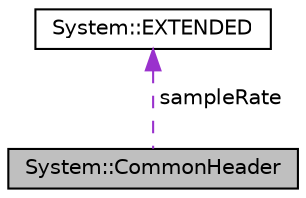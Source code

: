 digraph G
{
  edge [fontname="Helvetica",fontsize="10",labelfontname="Helvetica",labelfontsize="10"];
  node [fontname="Helvetica",fontsize="10",shape=record];
  Node1 [label="System::CommonHeader",height=0.2,width=0.4,color="black", fillcolor="grey75", style="filled" fontcolor="black"];
  Node2 -> Node1 [dir="back",color="darkorchid3",fontsize="10",style="dashed",label=" sampleRate" ,fontname="Helvetica"];
  Node2 [label="System::EXTENDED",height=0.2,width=0.4,color="black", fillcolor="white", style="filled",URL="$union_system_1_1_e_x_t_e_n_d_e_d.html"];
}
